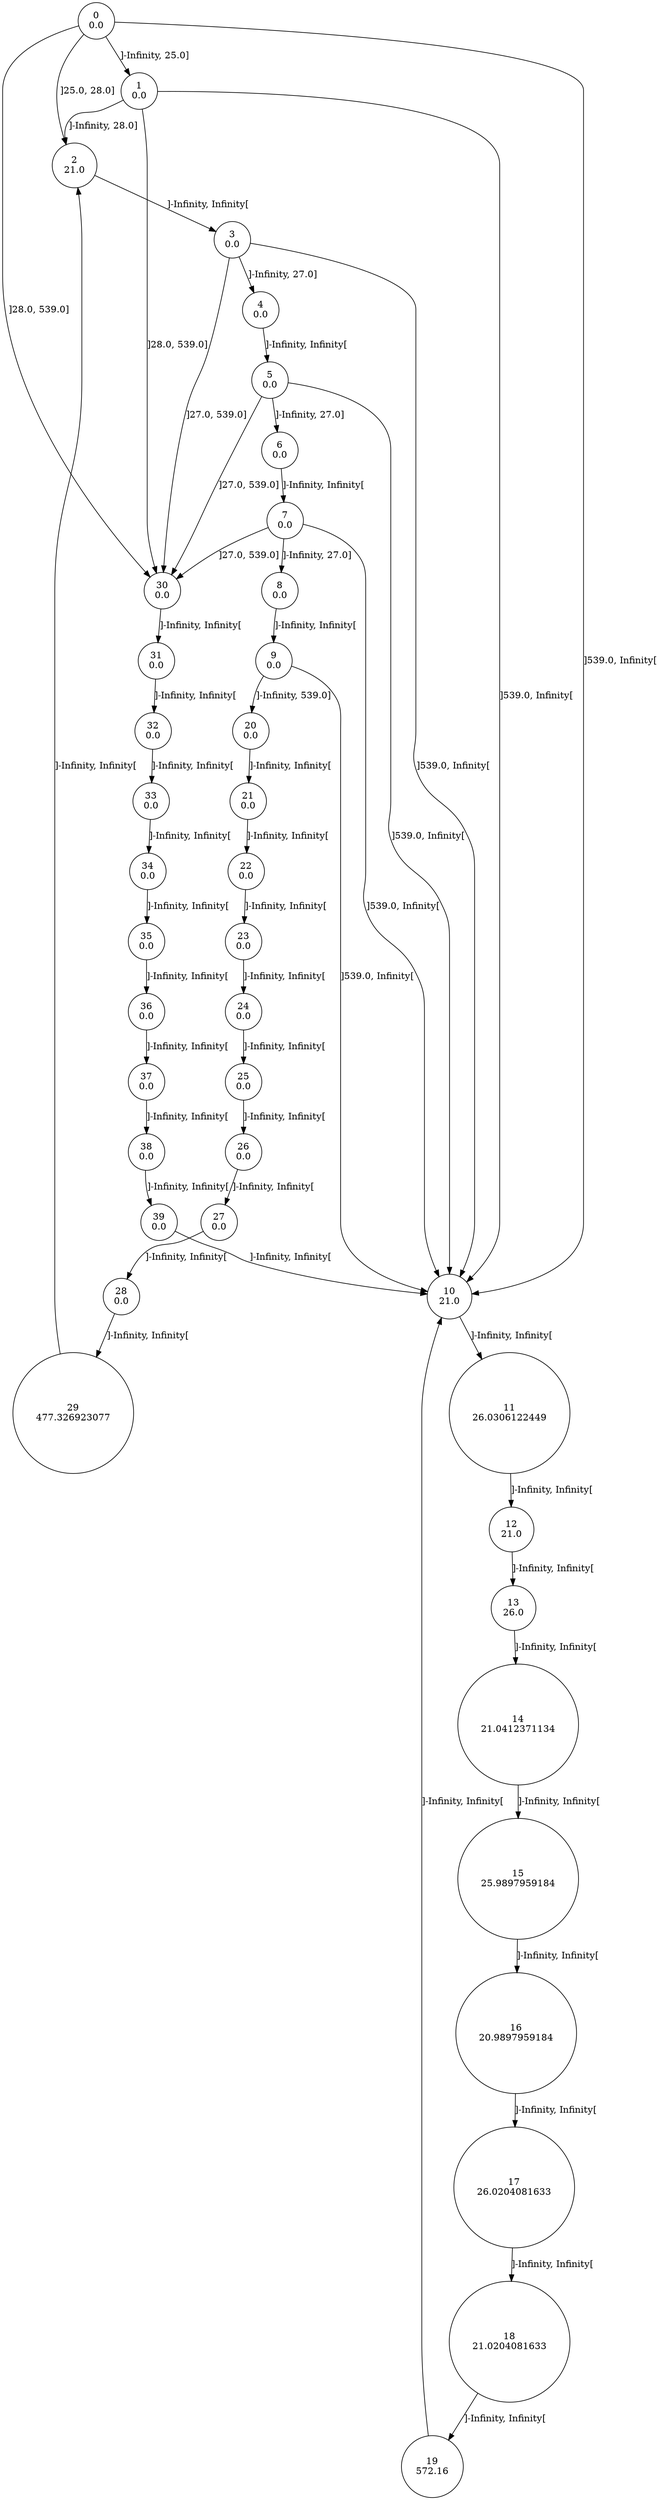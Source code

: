 digraph a {
0 [shape=circle, label="0\n0.0"];
	0 -> 1 [label="]-Infinity, 25.0]"];
	0 -> 2 [label="]25.0, 28.0]"];
	0 -> 30 [label="]28.0, 539.0]"];
	0 -> 10 [label="]539.0, Infinity["];
1 [shape=circle, label="1\n0.0"];
	1 -> 2 [label="]-Infinity, 28.0]"];
	1 -> 30 [label="]28.0, 539.0]"];
	1 -> 10 [label="]539.0, Infinity["];
2 [shape=circle, label="2\n21.0"];
	2 -> 3 [label="]-Infinity, Infinity["];
3 [shape=circle, label="3\n0.0"];
	3 -> 4 [label="]-Infinity, 27.0]"];
	3 -> 30 [label="]27.0, 539.0]"];
	3 -> 10 [label="]539.0, Infinity["];
4 [shape=circle, label="4\n0.0"];
	4 -> 5 [label="]-Infinity, Infinity["];
5 [shape=circle, label="5\n0.0"];
	5 -> 6 [label="]-Infinity, 27.0]"];
	5 -> 30 [label="]27.0, 539.0]"];
	5 -> 10 [label="]539.0, Infinity["];
6 [shape=circle, label="6\n0.0"];
	6 -> 7 [label="]-Infinity, Infinity["];
7 [shape=circle, label="7\n0.0"];
	7 -> 8 [label="]-Infinity, 27.0]"];
	7 -> 30 [label="]27.0, 539.0]"];
	7 -> 10 [label="]539.0, Infinity["];
8 [shape=circle, label="8\n0.0"];
	8 -> 9 [label="]-Infinity, Infinity["];
9 [shape=circle, label="9\n0.0"];
	9 -> 20 [label="]-Infinity, 539.0]"];
	9 -> 10 [label="]539.0, Infinity["];
10 [shape=circle, label="10\n21.0"];
	10 -> 11 [label="]-Infinity, Infinity["];
11 [shape=circle, label="11\n26.0306122449"];
	11 -> 12 [label="]-Infinity, Infinity["];
12 [shape=circle, label="12\n21.0"];
	12 -> 13 [label="]-Infinity, Infinity["];
13 [shape=circle, label="13\n26.0"];
	13 -> 14 [label="]-Infinity, Infinity["];
14 [shape=circle, label="14\n21.0412371134"];
	14 -> 15 [label="]-Infinity, Infinity["];
15 [shape=circle, label="15\n25.9897959184"];
	15 -> 16 [label="]-Infinity, Infinity["];
16 [shape=circle, label="16\n20.9897959184"];
	16 -> 17 [label="]-Infinity, Infinity["];
17 [shape=circle, label="17\n26.0204081633"];
	17 -> 18 [label="]-Infinity, Infinity["];
18 [shape=circle, label="18\n21.0204081633"];
	18 -> 19 [label="]-Infinity, Infinity["];
19 [shape=circle, label="19\n572.16"];
	19 -> 10 [label="]-Infinity, Infinity["];
20 [shape=circle, label="20\n0.0"];
	20 -> 21 [label="]-Infinity, Infinity["];
21 [shape=circle, label="21\n0.0"];
	21 -> 22 [label="]-Infinity, Infinity["];
22 [shape=circle, label="22\n0.0"];
	22 -> 23 [label="]-Infinity, Infinity["];
23 [shape=circle, label="23\n0.0"];
	23 -> 24 [label="]-Infinity, Infinity["];
24 [shape=circle, label="24\n0.0"];
	24 -> 25 [label="]-Infinity, Infinity["];
25 [shape=circle, label="25\n0.0"];
	25 -> 26 [label="]-Infinity, Infinity["];
26 [shape=circle, label="26\n0.0"];
	26 -> 27 [label="]-Infinity, Infinity["];
27 [shape=circle, label="27\n0.0"];
	27 -> 28 [label="]-Infinity, Infinity["];
28 [shape=circle, label="28\n0.0"];
	28 -> 29 [label="]-Infinity, Infinity["];
29 [shape=circle, label="29\n477.326923077"];
	29 -> 2 [label="]-Infinity, Infinity["];
30 [shape=circle, label="30\n0.0"];
	30 -> 31 [label="]-Infinity, Infinity["];
31 [shape=circle, label="31\n0.0"];
	31 -> 32 [label="]-Infinity, Infinity["];
32 [shape=circle, label="32\n0.0"];
	32 -> 33 [label="]-Infinity, Infinity["];
33 [shape=circle, label="33\n0.0"];
	33 -> 34 [label="]-Infinity, Infinity["];
34 [shape=circle, label="34\n0.0"];
	34 -> 35 [label="]-Infinity, Infinity["];
35 [shape=circle, label="35\n0.0"];
	35 -> 36 [label="]-Infinity, Infinity["];
36 [shape=circle, label="36\n0.0"];
	36 -> 37 [label="]-Infinity, Infinity["];
37 [shape=circle, label="37\n0.0"];
	37 -> 38 [label="]-Infinity, Infinity["];
38 [shape=circle, label="38\n0.0"];
	38 -> 39 [label="]-Infinity, Infinity["];
39 [shape=circle, label="39\n0.0"];
	39 -> 10 [label="]-Infinity, Infinity["];
}